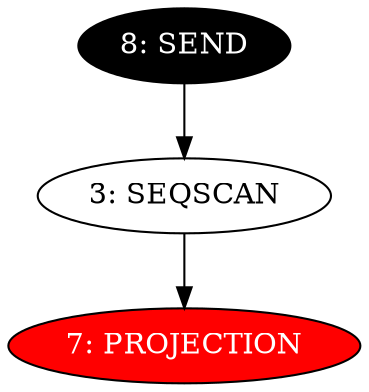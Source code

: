 digraph name {
3 [label="3: SEQSCAN" ];
3 -> 7;
7 [label="7: PROJECTION" fontcolor="white" style="filled" fillcolor="red"];
8 [label="8: SEND" fontcolor="white" style="filled" fillcolor="black"];
8 -> 3;

}

